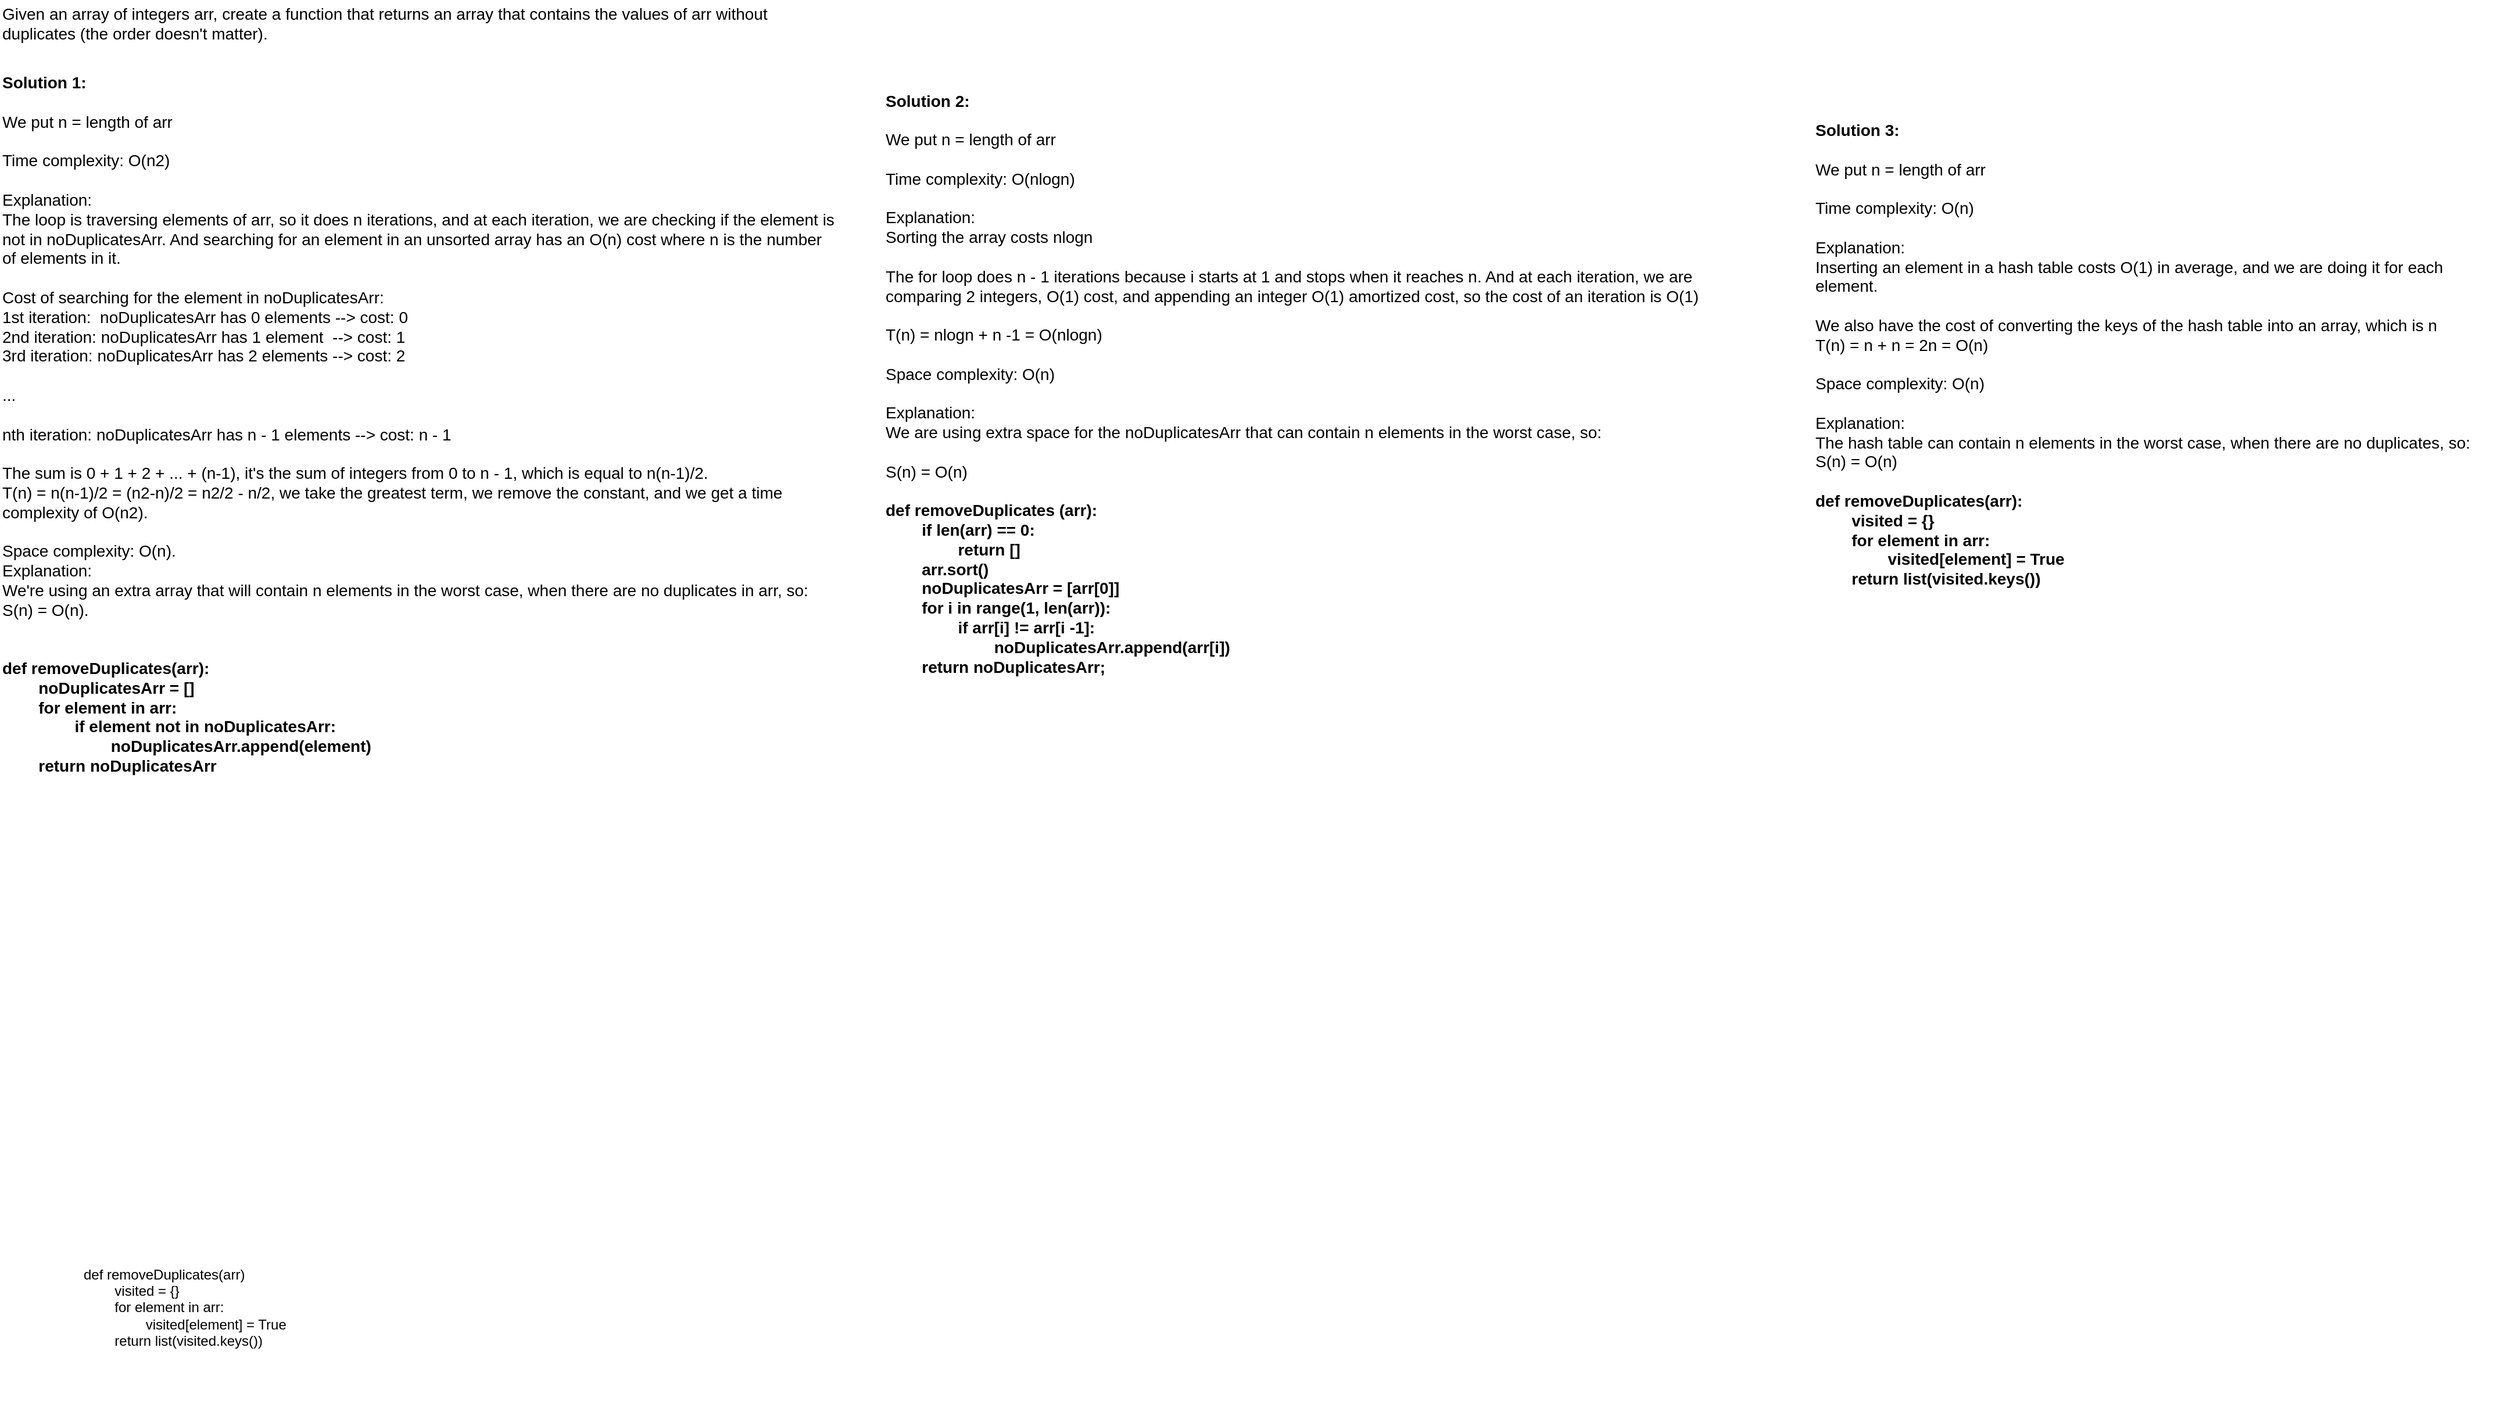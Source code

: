 <mxfile version="28.1.2">
  <diagram name="Page-1" id="a_4ZZJJK4eQopy7NkvL7">
    <mxGraphModel dx="914" dy="493" grid="1" gridSize="10" guides="1" tooltips="1" connect="1" arrows="1" fold="1" page="1" pageScale="1" pageWidth="850" pageHeight="1100" math="0" shadow="0">
      <root>
        <mxCell id="0" />
        <mxCell id="1" parent="0" />
        <mxCell id="b6esr0sAbmWRh-eSNhls-1" value="Given an array of integers arr, create a function that returns an array that contains the values of arr without duplicates (the order doesn&#39;t matter)." style="text;html=1;align=left;verticalAlign=middle;whiteSpace=wrap;rounded=0;fontSize=14;" vertex="1" parent="1">
          <mxGeometry x="80" y="80" width="720" height="40" as="geometry" />
        </mxCell>
        <mxCell id="b6esr0sAbmWRh-eSNhls-3" value="&lt;div&gt;def removeDuplicates(arr)&lt;/div&gt;&lt;div&gt;&lt;span style=&quot;white-space: pre;&quot;&gt;&#x9;&lt;/span&gt;visited = {}&lt;/div&gt;&lt;div&gt;&lt;span style=&quot;white-space: pre;&quot;&gt;&#x9;&lt;/span&gt;for element in arr:&lt;/div&gt;&lt;div&gt;&lt;span style=&quot;white-space: pre;&quot;&gt;&#x9;&lt;/span&gt;&lt;span style=&quot;white-space: pre;&quot;&gt;&#x9;&lt;/span&gt;visited[element] = True&lt;/div&gt;&lt;div&gt;&lt;span style=&quot;white-space: pre;&quot;&gt;&#x9;&lt;/span&gt;return list(visited.keys())&lt;br&gt;&lt;/div&gt;" style="text;html=1;align=left;verticalAlign=middle;whiteSpace=wrap;rounded=0;" vertex="1" parent="1">
          <mxGeometry x="150" y="1110" width="400" height="190" as="geometry" />
        </mxCell>
        <mxCell id="b6esr0sAbmWRh-eSNhls-4" value="&lt;div&gt;&lt;font&gt;&lt;b&gt;Solution 1:&lt;/b&gt;&lt;/font&gt;&lt;/div&gt;&lt;div&gt;&lt;font&gt;&lt;br&gt;&lt;/font&gt;&lt;/div&gt;&lt;div&gt;&lt;font&gt;We put n = length of arr&lt;/font&gt;&lt;/div&gt;&lt;div&gt;&lt;font&gt;&lt;br&gt;&lt;/font&gt;&lt;/div&gt;&lt;div&gt;&lt;font&gt;Time complexity: O(n2) &lt;br&gt;&lt;/font&gt;&lt;/div&gt;&lt;div&gt;&lt;font&gt;&lt;br&gt;&lt;/font&gt;&lt;/div&gt;&lt;div&gt;&lt;font&gt;Explanation:&lt;/font&gt;&lt;/div&gt;&lt;div&gt;&lt;font&gt;The loop is traversing elements of arr, so it does n iterations, and at each iteration, we are checking if the element is not in noDuplicatesArr. And searching for an element in an unsorted array has an O(n) cost where n is the number of elements in it.&lt;/font&gt;&lt;/div&gt;&lt;div&gt;&lt;font&gt;&lt;br&gt;&lt;/font&gt;&lt;/div&gt;&lt;div&gt;&lt;font&gt;Cost of searching for the element in noDuplicatesArr:&lt;/font&gt;&lt;/div&gt;&lt;div&gt;&lt;font&gt;1st iteration:&amp;nbsp; noDuplicatesArr has 0 elements --&amp;gt; cost: 0&lt;/font&gt;&lt;/div&gt;&lt;div&gt;&lt;font&gt;2nd iteration: noDuplicatesArr has 1 element&amp;nbsp; --&amp;gt; cost: 1&lt;/font&gt;&lt;/div&gt;&lt;div&gt;&lt;font&gt;3rd iteration: noDuplicatesArr has 2 elements --&amp;gt; cost: 2&lt;/font&gt;&lt;/div&gt;&lt;div&gt;&lt;font&gt;&lt;br&gt;&lt;/font&gt;&lt;/div&gt;&lt;div&gt;&lt;font&gt;...&lt;/font&gt;&lt;/div&gt;&lt;div&gt;&lt;font&gt;&lt;br&gt;&lt;/font&gt;&lt;/div&gt;&lt;div&gt;&lt;font&gt;nth iteration: noDuplicatesArr has n - 1 elements --&amp;gt; cost: n - 1&lt;/font&gt;&lt;/div&gt;&lt;div&gt;&lt;font&gt;&lt;br&gt;&lt;/font&gt;&lt;/div&gt;&lt;div&gt;&lt;font&gt;The sum is 0 + 1 + 2 + ... + (n-1), it&#39;s the sum of integers from 0 to n - 1, which is equal to n(n-1)/2.&lt;/font&gt;&lt;/div&gt;&lt;div&gt;&lt;font&gt;T(n) = n(n-1)/2 = (n2-n)/2 = n2/2 - n/2, we take the greatest term, we remove the constant, and we get a time complexity of O(n2).&lt;br&gt;&lt;/font&gt;&lt;/div&gt;&lt;div&gt;&lt;font&gt;&lt;br&gt;&lt;/font&gt;&lt;/div&gt;&lt;div&gt;&lt;font&gt;Space complexity: O(n).&lt;/font&gt;&lt;/div&gt;&lt;div&gt;&lt;font&gt;Explanation:&lt;/font&gt;&lt;/div&gt;&lt;div&gt;&lt;font&gt;We&#39;re using an extra array that will contain n elements in the worst case, when there are no duplicates in arr, so:&lt;/font&gt;&lt;/div&gt;&lt;div&gt;&lt;font&gt;S(n) = O(n).&lt;br&gt;&lt;/font&gt;&lt;/div&gt;&lt;div&gt;&lt;font&gt;&lt;br&gt;&lt;/font&gt;&lt;/div&gt;&lt;div&gt;&lt;font&gt;&lt;br&gt;&lt;/font&gt;&lt;/div&gt;&lt;div&gt;&lt;div&gt;&lt;b&gt;&lt;font&gt;def removeDuplicates(arr):&lt;/font&gt;&lt;/b&gt;&lt;/div&gt;&lt;div&gt;&lt;b&gt;&lt;font&gt;&lt;span style=&quot;white-space: pre;&quot;&gt;&#x9;&lt;/span&gt;noDuplicatesArr = []&lt;/font&gt;&lt;/b&gt;&lt;/div&gt;&lt;div&gt;&lt;b&gt;&lt;font&gt;&lt;span style=&quot;white-space: pre;&quot;&gt;&#x9;&lt;/span&gt;for element in arr:&lt;/font&gt;&lt;/b&gt;&lt;/div&gt;&lt;div&gt;&lt;b&gt;&lt;font&gt;&lt;span style=&quot;white-space: pre;&quot;&gt;&#x9;&lt;/span&gt;&lt;span style=&quot;white-space: pre;&quot;&gt;&#x9;&lt;/span&gt;if element not in noDuplicatesArr:&lt;/font&gt;&lt;/b&gt;&lt;/div&gt;&lt;div&gt;&lt;b&gt;&lt;font&gt;&lt;span style=&quot;white-space: pre;&quot;&gt;&#x9;&lt;/span&gt;&lt;span style=&quot;white-space: pre;&quot;&gt;&#x9;&lt;/span&gt;&lt;span style=&quot;white-space: pre;&quot;&gt;&#x9;&lt;/span&gt;noDuplicatesArr.append(element)&lt;/font&gt;&lt;/b&gt;&lt;/div&gt;&lt;b&gt;&lt;font&gt;&lt;span style=&quot;white-space: pre;&quot;&gt;&#x9;&lt;/span&gt;return noDuplicatesArr&lt;/font&gt;&lt;/b&gt;&lt;/div&gt;" style="text;html=1;align=left;verticalAlign=middle;whiteSpace=wrap;rounded=0;fontSize=14;" vertex="1" parent="1">
          <mxGeometry x="80" y="140" width="720" height="610" as="geometry" />
        </mxCell>
        <mxCell id="b6esr0sAbmWRh-eSNhls-5" value="&lt;div&gt;&lt;b&gt;Solution 2:&lt;/b&gt;&lt;/div&gt;&lt;div&gt;&lt;br&gt;&lt;/div&gt;&lt;div&gt;We put n = length of arr&lt;/div&gt;&lt;div&gt;&lt;br&gt;&lt;/div&gt;&lt;div&gt;Time complexity: O(nlogn)&lt;/div&gt;&lt;div&gt;&lt;br&gt;&lt;/div&gt;&lt;div&gt;Explanation:&lt;/div&gt;&lt;div&gt;Sorting the array costs nlogn &lt;br&gt;&lt;/div&gt;&lt;div&gt;&lt;br&gt;&lt;/div&gt;&lt;div&gt;The for loop does n - 1 iterations because i starts at 1 and stops when it reaches n. And at each iteration, we are comparing 2 integers, O(1) cost, and appending an integer O(1) amortized cost, so the cost of an iteration is O(1)&lt;/div&gt;&lt;div&gt;&lt;br&gt;&lt;/div&gt;&lt;div&gt;T(n) = nlogn + n -1 = O(nlogn)&lt;/div&gt;&lt;div&gt;&lt;br&gt;&lt;/div&gt;&lt;div&gt;Space complexity: O(n)&lt;/div&gt;&lt;div&gt;&lt;br&gt;&lt;/div&gt;&lt;div&gt;Explanation:&lt;/div&gt;&lt;div&gt;We are using extra space for the noDuplicatesArr that can contain n elements in the worst case, so:&lt;br&gt;&lt;br&gt;S(n) = O(n)&lt;/div&gt;&lt;div&gt;&lt;br&gt;&lt;/div&gt;&lt;div&gt;&lt;b&gt;def removeDuplicates (arr):&lt;/b&gt;&lt;/div&gt;&lt;div&gt;&lt;b&gt;&lt;span style=&quot;white-space: pre;&quot;&gt;&#x9;&lt;/span&gt;if len(arr) == 0:&lt;/b&gt;&lt;/div&gt;&lt;div&gt;&lt;b&gt;&lt;span style=&quot;white-space: pre;&quot;&gt;&#x9;&lt;/span&gt;&lt;span style=&quot;white-space: pre;&quot;&gt;&#x9;&lt;/span&gt;return []&lt;/b&gt;&lt;/div&gt;&lt;div&gt;&lt;b&gt;&lt;span style=&quot;white-space: pre;&quot;&gt;&#x9;&lt;/span&gt;arr.sort()&lt;/b&gt;&lt;/div&gt;&lt;div&gt;&lt;b&gt;&lt;span style=&quot;white-space: pre;&quot;&gt;&#x9;&lt;/span&gt;noDuplicatesArr = [arr[0]]&lt;/b&gt;&lt;/div&gt;&lt;div&gt;&lt;b&gt;&lt;span style=&quot;white-space: pre;&quot;&gt;&#x9;&lt;/span&gt;for i in range(1, len(arr)):&lt;/b&gt;&lt;/div&gt;&lt;div&gt;&lt;b&gt;&lt;span style=&quot;white-space: pre;&quot;&gt;&#x9;&lt;/span&gt;&lt;span style=&quot;white-space: pre;&quot;&gt;&#x9;&lt;/span&gt;if arr[i] != arr[i -1]:&lt;/b&gt;&lt;/div&gt;&lt;div&gt;&lt;b&gt;&lt;span style=&quot;white-space: pre;&quot;&gt;&#x9;&lt;/span&gt;&lt;span style=&quot;white-space: pre;&quot;&gt;&#x9;&lt;/span&gt;&lt;span style=&quot;white-space: pre;&quot;&gt;&#x9;&lt;/span&gt;noDuplicatesArr.append(arr[i])&lt;/b&gt;&lt;/div&gt;&lt;div&gt;&lt;b&gt;&lt;span style=&quot;white-space: pre;&quot;&gt;&#x9;&lt;/span&gt;return noDuplicatesArr;&lt;/b&gt;&lt;br&gt;&lt;/div&gt;" style="text;html=1;align=left;verticalAlign=middle;whiteSpace=wrap;rounded=0;fontSize=14;" vertex="1" parent="1">
          <mxGeometry x="840" y="140" width="720" height="540" as="geometry" />
        </mxCell>
        <mxCell id="b6esr0sAbmWRh-eSNhls-6" value="&lt;div&gt;&lt;b&gt;Solution 3:&lt;/b&gt;&lt;/div&gt;&lt;div&gt;&lt;br&gt;&lt;/div&gt;&lt;div&gt;We put n = length of arr &lt;br&gt;&lt;/div&gt;&lt;div&gt;&lt;br&gt;&lt;/div&gt;&lt;div&gt;Time complexity: O(n) &lt;br&gt;&lt;/div&gt;&lt;div&gt;&lt;br&gt;&lt;/div&gt;&lt;div&gt;Explanation:&lt;/div&gt;&lt;div&gt;Inserting an element in a hash table costs O(1) in average, and we are doing it for each element.&lt;/div&gt;&lt;div&gt;&lt;br&gt;&lt;/div&gt;&lt;div&gt;We also have the cost of converting the keys of the hash table into an array, which is n&lt;/div&gt;&lt;div&gt;T(n) = n + n = 2n = O(n)&lt;/div&gt;&lt;div&gt;&lt;br&gt;&lt;/div&gt;&lt;div&gt;Space complexity: O(n)&lt;/div&gt;&lt;div&gt;&lt;br&gt;&lt;/div&gt;&lt;div&gt;Explanation: &lt;br&gt;The hash table can contain n elements in the worst case, when there are no duplicates, so:&lt;/div&gt;&lt;div&gt;S(n) = O(n)&lt;/div&gt;&lt;div&gt;&lt;br&gt;&lt;/div&gt;&lt;div&gt;&lt;b&gt;def removeDuplicates(arr):&lt;/b&gt;&lt;/div&gt;&lt;div&gt;&lt;b&gt;&lt;span style=&quot;white-space: pre;&quot;&gt;&#x9;&lt;/span&gt;visited = {}&lt;/b&gt;&lt;/div&gt;&lt;div&gt;&lt;b&gt;&lt;span style=&quot;white-space: pre;&quot;&gt;&#x9;&lt;/span&gt;for element in arr:&lt;/b&gt;&lt;/div&gt;&lt;div&gt;&lt;b&gt;&lt;span style=&quot;white-space: pre;&quot;&gt;&#x9;&lt;/span&gt;&lt;span style=&quot;white-space: pre;&quot;&gt;&#x9;&lt;/span&gt;visited[element] = True&lt;/b&gt;&lt;/div&gt;&lt;div&gt;&lt;b&gt;&lt;span style=&quot;white-space: pre;&quot;&gt;&#x9;&lt;/span&gt;return list(visited.keys())&lt;/b&gt;&lt;br&gt;&lt;/div&gt;" style="text;html=1;align=left;verticalAlign=middle;whiteSpace=wrap;rounded=0;fontSize=14;" vertex="1" parent="1">
          <mxGeometry x="1640" y="130" width="590" height="510" as="geometry" />
        </mxCell>
      </root>
    </mxGraphModel>
  </diagram>
</mxfile>

